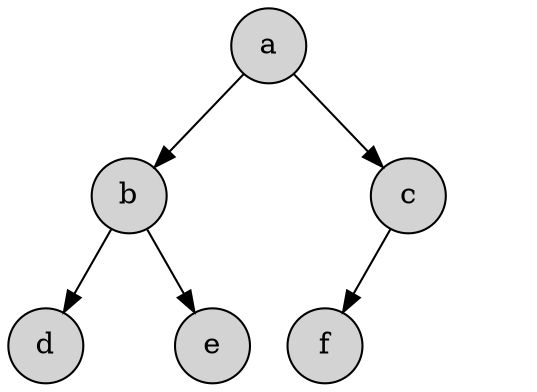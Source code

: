 digraph {
    rankdir=TB;

    node [shape=circle style=filled]

    a1 -> b1;
    a1 -> b2;

    b1 -> c1;
    b1 -> c12 [style=invis weight=10];
    b1 -> c2;
    
    b2 -> c3;
    b2 -> c34 [style=invis weight=10];
    b2 -> c4 [style=invis];

    a1 [label="a"];
    b1 [label="b"];
    b2 [label="c"];
    c1 [label="d"];
    c12 [label="" width=.1 style=invis];
    c2 [label="e"];
    c3 [label="f"];
    c34 [label="" width=.1 style=invis];  
    c4 [label="" style=invis];
}
